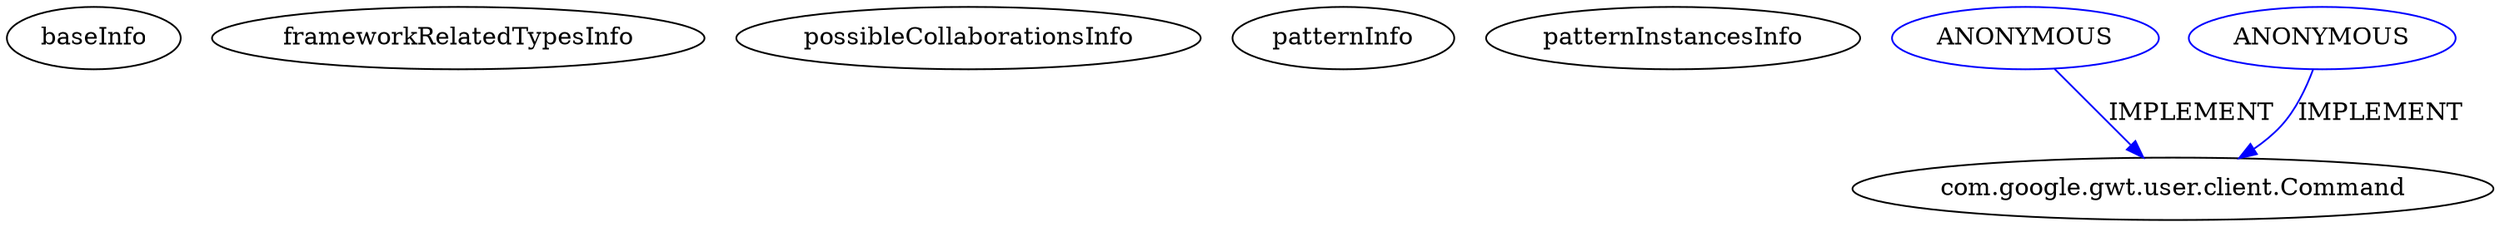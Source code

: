 digraph {
baseInfo[graphId=138,category="pattern",isAnonymous=false,possibleRelation=false]
frameworkRelatedTypesInfo[]
possibleCollaborationsInfo[]
patternInfo[frequency=4.0,patternRootClient=null]
patternInstancesInfo[0="dapicard-gwt-surface~/dapicard-gwt-surface/gwt-surface-master/gwt-surface/src/main/java/com/axeiya/gwt/surface/client/control/block/InsertLink.java~InsertLink~1195",1="hmiguellima-ugat~/hmiguellima-ugat/ugat-master/src/org/ucp/gwt/widgets/MVCTable.java~MVCTable~3009",2="dapicard-gwt-surface~/dapicard-gwt-surface/gwt-surface-master/gwt-surface/src/main/java/com/axeiya/gwt/surface/client/control/image/InsertImage.java~InsertImage~1201",3="MainMain-ChatCafeine~/MainMain-ChatCafeine/ChatCafeine-master/ChatCafeine/src/sources/client/vue/Core.java~Core~190"]
12[label="com.google.gwt.user.client.Command",vertexType="FRAMEWORK_INTERFACE_TYPE",isFrameworkType=false]
11[label="ANONYMOUS",vertexType="REFERENCE_ANONYMOUS_DECLARATION",isFrameworkType=false,color=blue]
17[label="ANONYMOUS",vertexType="REFERENCE_ANONYMOUS_DECLARATION",isFrameworkType=false,color=blue]
17->12[label="IMPLEMENT",color=blue]
11->12[label="IMPLEMENT",color=blue]
}
